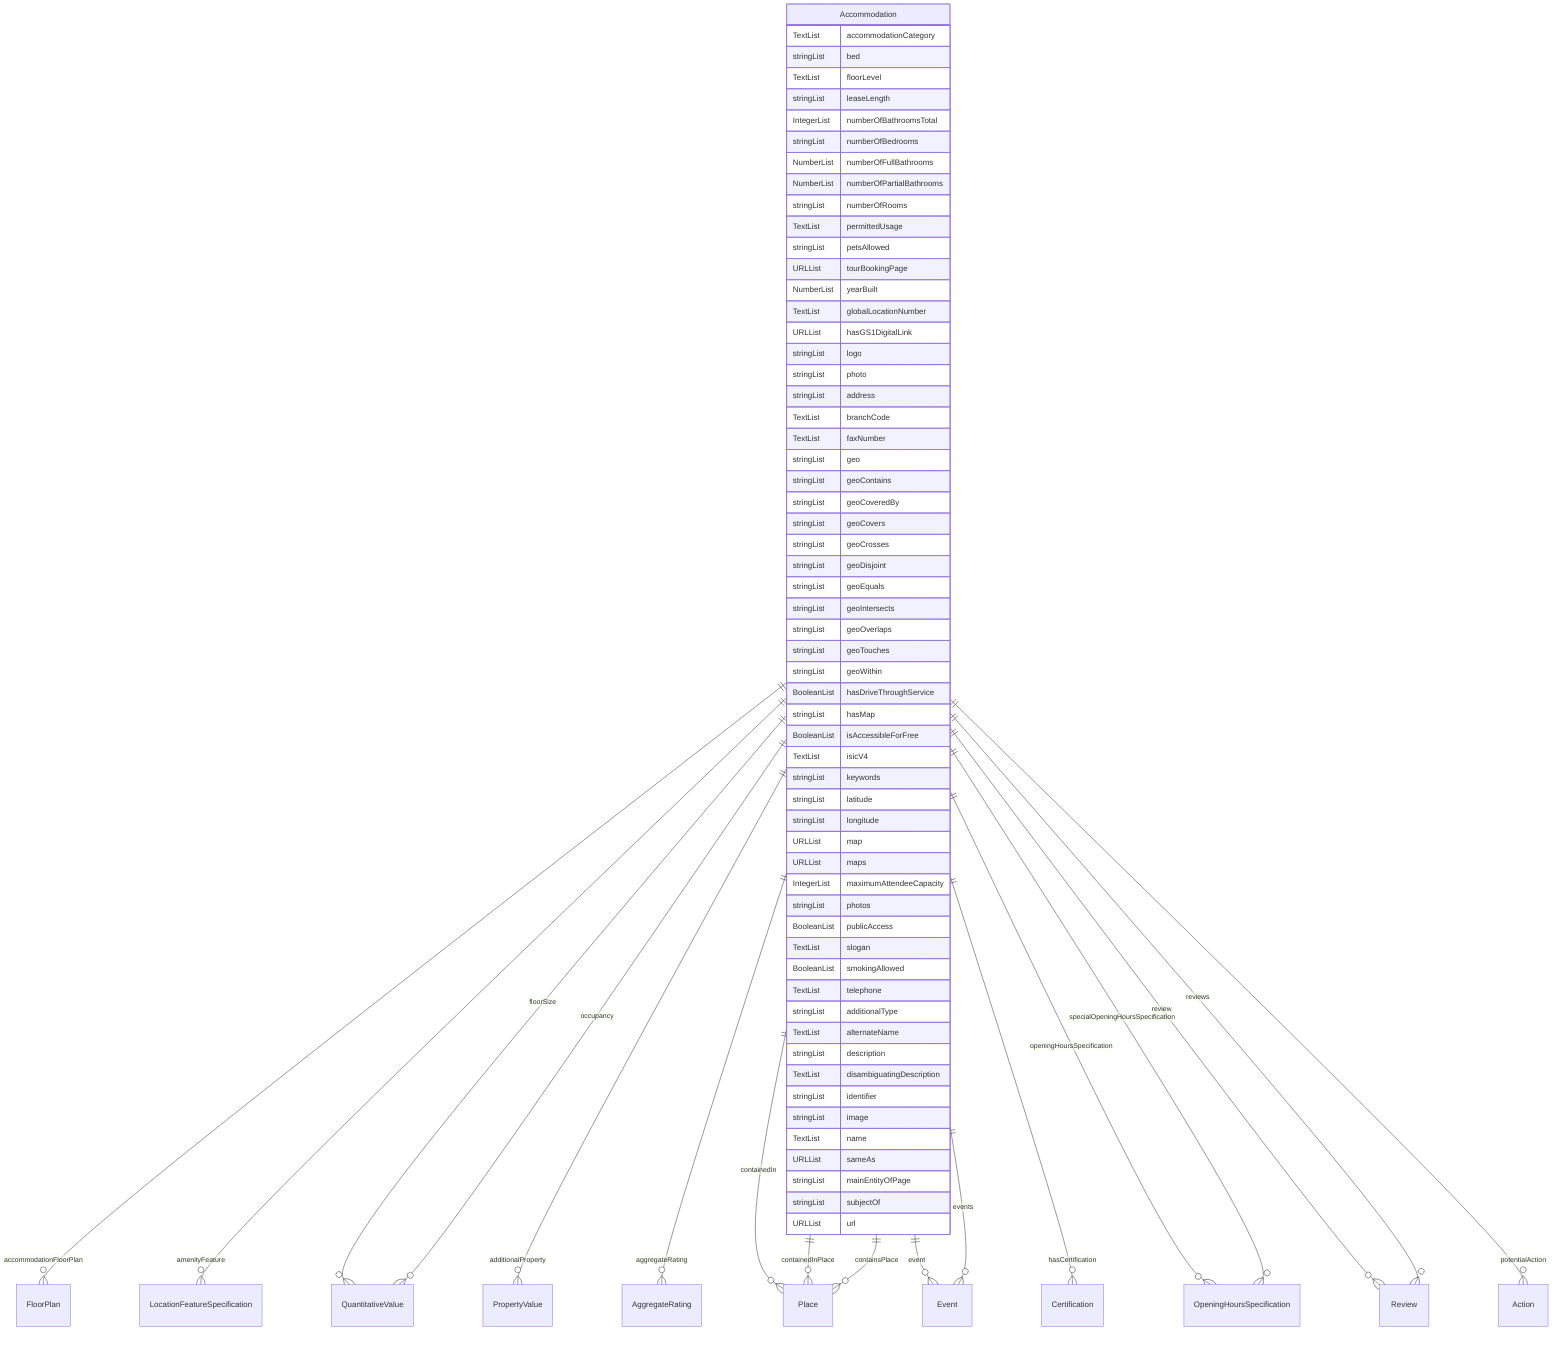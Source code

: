 erDiagram
Accommodation {
    TextList accommodationCategory  
    stringList bed  
    TextList floorLevel  
    stringList leaseLength  
    IntegerList numberOfBathroomsTotal  
    stringList numberOfBedrooms  
    NumberList numberOfFullBathrooms  
    NumberList numberOfPartialBathrooms  
    stringList numberOfRooms  
    TextList permittedUsage  
    stringList petsAllowed  
    URLList tourBookingPage  
    NumberList yearBuilt  
    TextList globalLocationNumber  
    URLList hasGS1DigitalLink  
    stringList logo  
    stringList photo  
    stringList address  
    TextList branchCode  
    TextList faxNumber  
    stringList geo  
    stringList geoContains  
    stringList geoCoveredBy  
    stringList geoCovers  
    stringList geoCrosses  
    stringList geoDisjoint  
    stringList geoEquals  
    stringList geoIntersects  
    stringList geoOverlaps  
    stringList geoTouches  
    stringList geoWithin  
    BooleanList hasDriveThroughService  
    stringList hasMap  
    BooleanList isAccessibleForFree  
    TextList isicV4  
    stringList keywords  
    stringList latitude  
    stringList longitude  
    URLList map  
    URLList maps  
    IntegerList maximumAttendeeCapacity  
    stringList photos  
    BooleanList publicAccess  
    TextList slogan  
    BooleanList smokingAllowed  
    TextList telephone  
    stringList additionalType  
    TextList alternateName  
    stringList description  
    TextList disambiguatingDescription  
    stringList identifier  
    stringList image  
    TextList name  
    URLList sameAs  
    stringList mainEntityOfPage  
    stringList subjectOf  
    URLList url  
}

Accommodation ||--}o FloorPlan : "accommodationFloorPlan"
Accommodation ||--}o LocationFeatureSpecification : "amenityFeature"
Accommodation ||--}o QuantitativeValue : "floorSize"
Accommodation ||--}o QuantitativeValue : "occupancy"
Accommodation ||--}o PropertyValue : "additionalProperty"
Accommodation ||--}o AggregateRating : "aggregateRating"
Accommodation ||--}o Place : "containedIn"
Accommodation ||--}o Place : "containedInPlace"
Accommodation ||--}o Place : "containsPlace"
Accommodation ||--}o Event : "event"
Accommodation ||--}o Event : "events"
Accommodation ||--}o Certification : "hasCertification"
Accommodation ||--}o OpeningHoursSpecification : "openingHoursSpecification"
Accommodation ||--}o Review : "review"
Accommodation ||--}o Review : "reviews"
Accommodation ||--}o OpeningHoursSpecification : "specialOpeningHoursSpecification"
Accommodation ||--}o Action : "potentialAction"